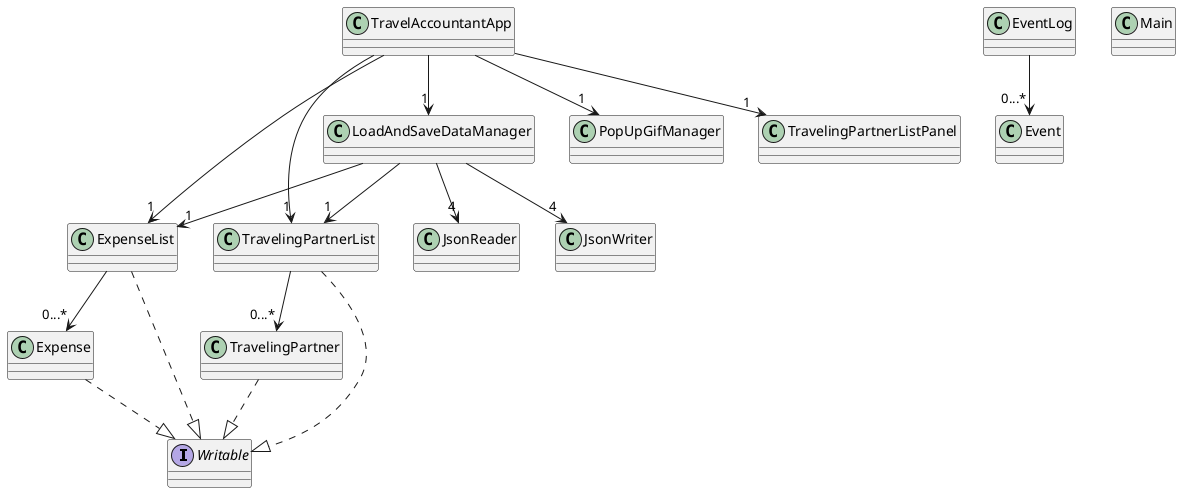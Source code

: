 @startuml
interface Writable
class Expense
class ExpenseList
class TravelingPartner
class TravelingPartnerList
class Event
class EventLog
class JsonReader
class JsonWriter
class LoadAndSaveDataManager
class Main
class PopUpGifManager
class TravelAccountantApp
class TravelingPartnerListPanel

Expense ..|> Writable
ExpenseList ..|> Writable
TravelingPartner ..|> Writable
TravelingPartnerList ..|> Writable

ExpenseList --> "0...*" Expense
TravelingPartnerList --> "0...*" TravelingPartner
EventLog --> "0...*" Event

LoadAndSaveDataManager --> "1" ExpenseList
LoadAndSaveDataManager --> "1" TravelingPartnerList
LoadAndSaveDataManager --> "4" JsonWriter
LoadAndSaveDataManager --> "4" JsonReader

TravelAccountantApp --> "1" ExpenseList
TravelAccountantApp --> "1" TravelingPartnerList
TravelAccountantApp --> "1" PopUpGifManager
TravelAccountantApp --> "1" LoadAndSaveDataManager
TravelAccountantApp --> "1" TravelingPartnerListPanel
@enduml

